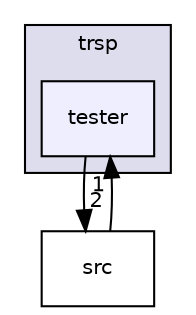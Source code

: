 digraph "/home/vicky/pgrouting/pgrouting/pgrouting/src/trsp/tester" {
  compound=true
  node [ fontsize="10", fontname="Helvetica"];
  edge [ labelfontsize="10", labelfontname="Helvetica"];
  subgraph clusterdir_3ff9a90ff40b28e0f207f5cd80dcba32 {
    graph [ bgcolor="#ddddee", pencolor="black", label="trsp" fontname="Helvetica", fontsize="10", URL="dir_3ff9a90ff40b28e0f207f5cd80dcba32.html"]
  dir_d41efa9f2b4e139e73e0382c4486131a [shape=box, label="tester", style="filled", fillcolor="#eeeeff", pencolor="black", URL="dir_d41efa9f2b4e139e73e0382c4486131a.html"];
  }
  dir_b47eebdcbf6a29b61fc577aaf4f15079 [shape=box label="src" URL="dir_b47eebdcbf6a29b61fc577aaf4f15079.html"];
  dir_b47eebdcbf6a29b61fc577aaf4f15079->dir_d41efa9f2b4e139e73e0382c4486131a [headlabel="1", labeldistance=1.5 headhref="dir_000071_000072.html"];
  dir_d41efa9f2b4e139e73e0382c4486131a->dir_b47eebdcbf6a29b61fc577aaf4f15079 [headlabel="2", labeldistance=1.5 headhref="dir_000072_000071.html"];
}

